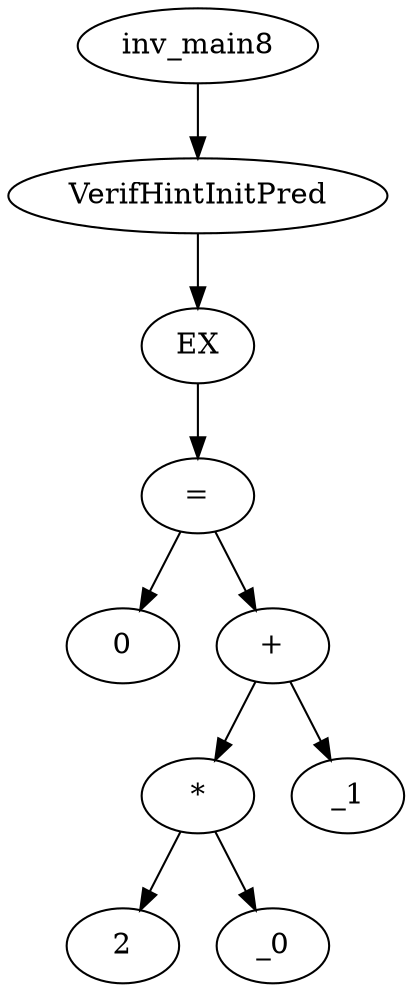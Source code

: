 digraph dag {
0 [label="inv_main8"];
1 [label="VerifHintInitPred"];
2 [label="EX"];
3 [label="="];
4 [label="0"];
5 [label="+"];
6 [label="*"];
7 [label="2"];
8 [label="_0"];
9 [label="_1"];
0->1
1->2
2->3
3->5
3 -> 4
5->6
5 -> 9
6->8
6 -> 7
}
